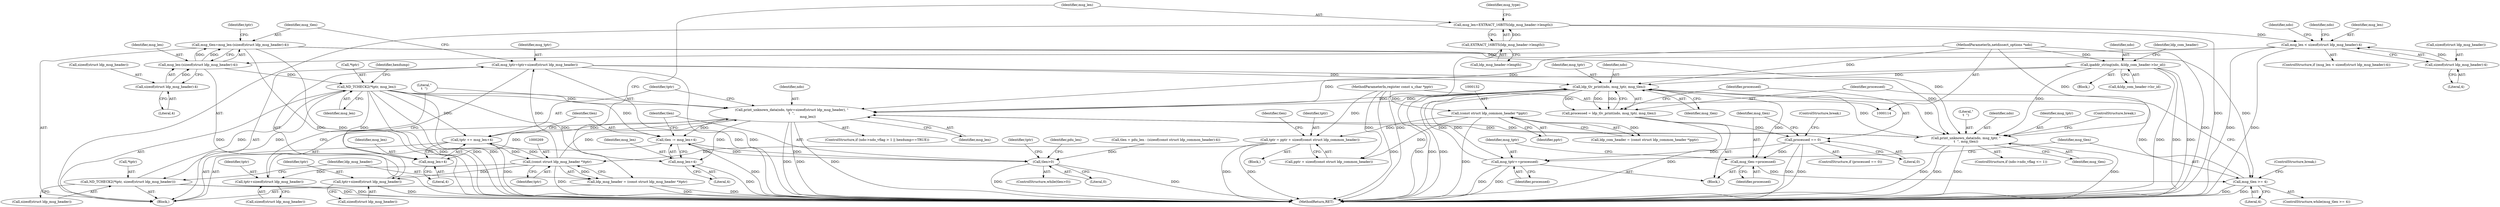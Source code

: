 digraph "0_tcpdump_aa5c6b710dfd8020d2c908d6b3bd41f1da719b3b@API" {
"1000343" [label="(Call,msg_tptr=tptr+sizeof(struct ldp_msg_header))"];
"1000268" [label="(Call,(const struct ldp_msg_header *)tptr)"];
"1000432" [label="(Call,tptr += msg_len+4)"];
"1000424" [label="(Call,print_unknown_data(ndo, tptr+sizeof(struct ldp_msg_header), \"\n\t  \",\n                               msg_len))"];
"1000382" [label="(Call,ldp_tlv_print(ndo, msg_tptr, msg_tlen))"];
"1000408" [label="(Call,print_unknown_data(ndo, msg_tptr, \"\n\t  \", msg_tlen))"];
"1000221" [label="(Call,ipaddr_string(ndo, &ldp_com_header->lsr_id))"];
"1000115" [label="(MethodParameterIn,netdissect_options *ndo)"];
"1000343" [label="(Call,msg_tptr=tptr+sizeof(struct ldp_msg_header))"];
"1000349" [label="(Call,msg_tlen=msg_len-(sizeof(struct ldp_msg_header)-4))"];
"1000351" [label="(Call,msg_len-(sizeof(struct ldp_msg_header)-4))"];
"1000285" [label="(Call,msg_len < sizeof(struct ldp_msg_header)-4)"];
"1000271" [label="(Call,msg_len=EXTRACT_16BITS(ldp_msg_header->length))"];
"1000273" [label="(Call,EXTRACT_16BITS(ldp_msg_header->length))"];
"1000287" [label="(Call,sizeof(struct ldp_msg_header)-4)"];
"1000353" [label="(Call,sizeof(struct ldp_msg_header)-4)"];
"1000394" [label="(Call,msg_tptr+=processed)"];
"1000387" [label="(Call,processed == 0)"];
"1000380" [label="(Call,processed = ldp_tlv_print(ndo, msg_tptr, msg_tlen))"];
"1000376" [label="(Call,msg_tlen >= 4)"];
"1000391" [label="(Call,msg_tlen-=processed)"];
"1000357" [label="(Call,ND_TCHECK2(*tptr, msg_len))"];
"1000261" [label="(Call,ND_TCHECK2(*tptr, sizeof(struct ldp_msg_header)))"];
"1000242" [label="(Call,tptr = pptr + sizeof(const struct ldp_common_header))"];
"1000131" [label="(Call,(const struct ldp_common_header *)pptr)"];
"1000116" [label="(MethodParameterIn,register const u_char *pptr)"];
"1000266" [label="(Call,ldp_msg_header = (const struct ldp_msg_header *)tptr)"];
"1000345" [label="(Call,tptr+sizeof(struct ldp_msg_header))"];
"1000426" [label="(Call,tptr+sizeof(struct ldp_msg_header))"];
"1000434" [label="(Call,msg_len+4)"];
"1000437" [label="(Call,tlen -= msg_len+4)"];
"1000257" [label="(Call,tlen>0)"];
"1000439" [label="(Call,msg_len+4)"];
"1000222" [label="(Identifier,ndo)"];
"1000410" [label="(Identifier,msg_tptr)"];
"1000273" [label="(Call,EXTRACT_16BITS(ldp_msg_header->length))"];
"1000116" [label="(MethodParameterIn,register const u_char *pptr)"];
"1000393" [label="(Identifier,processed)"];
"1000354" [label="(Call,sizeof(struct ldp_msg_header))"];
"1000439" [label="(Call,msg_len+4)"];
"1000266" [label="(Call,ldp_msg_header = (const struct ldp_msg_header *)tptr)"];
"1000425" [label="(Identifier,ndo)"];
"1000381" [label="(Identifier,processed)"];
"1000262" [label="(Call,*tptr)"];
"1000347" [label="(Call,sizeof(struct ldp_msg_header))"];
"1000285" [label="(Call,msg_len < sizeof(struct ldp_msg_header)-4)"];
"1000426" [label="(Call,tptr+sizeof(struct ldp_msg_header))"];
"1000257" [label="(Call,tlen>0)"];
"1000231" [label="(Identifier,ldp_com_header)"];
"1000432" [label="(Call,tptr += msg_len+4)"];
"1000270" [label="(Identifier,tptr)"];
"1000133" [label="(Identifier,pptr)"];
"1000440" [label="(Identifier,msg_len)"];
"1000350" [label="(Identifier,msg_tlen)"];
"1000287" [label="(Call,sizeof(struct ldp_msg_header)-4)"];
"1000271" [label="(Call,msg_len=EXTRACT_16BITS(ldp_msg_header->length))"];
"1000290" [label="(Literal,4)"];
"1000435" [label="(Identifier,msg_len)"];
"1000256" [label="(ControlStructure,while(tlen>0))"];
"1000413" [label="(ControlStructure,break;)"];
"1000431" [label="(Identifier,msg_len)"];
"1000391" [label="(Call,msg_tlen-=processed)"];
"1000352" [label="(Identifier,msg_len)"];
"1000356" [label="(Literal,4)"];
"1000131" [label="(Call,(const struct ldp_common_header *)pptr)"];
"1000390" [label="(ControlStructure,break;)"];
"1000258" [label="(Identifier,tlen)"];
"1000375" [label="(ControlStructure,while(msg_tlen >= 4))"];
"1000412" [label="(Identifier,msg_tlen)"];
"1000263" [label="(Identifier,tptr)"];
"1000377" [label="(Identifier,msg_tlen)"];
"1000388" [label="(Identifier,processed)"];
"1000359" [label="(Identifier,tptr)"];
"1000286" [label="(Identifier,msg_len)"];
"1000382" [label="(Call,ldp_tlv_print(ndo, msg_tptr, msg_tlen))"];
"1000343" [label="(Call,msg_tptr=tptr+sizeof(struct ldp_msg_header))"];
"1000380" [label="(Call,processed = ldp_tlv_print(ndo, msg_tptr, msg_tlen))"];
"1000316" [label="(Identifier,ndo)"];
"1000384" [label="(Identifier,msg_tptr)"];
"1000387" [label="(Call,processed == 0)"];
"1000223" [label="(Call,&ldp_com_header->lsr_id)"];
"1000397" [label="(ControlStructure,break;)"];
"1000249" [label="(Identifier,tlen)"];
"1000117" [label="(Block,)"];
"1000274" [label="(Call,ldp_msg_header->length)"];
"1000294" [label="(Identifier,ndo)"];
"1000395" [label="(Identifier,msg_tptr)"];
"1000267" [label="(Identifier,ldp_msg_header)"];
"1000455" [label="(MethodReturn,RET)"];
"1000394" [label="(Call,msg_tptr+=processed)"];
"1000243" [label="(Identifier,tptr)"];
"1000288" [label="(Call,sizeof(struct ldp_msg_header))"];
"1000437" [label="(Call,tlen -= msg_len+4)"];
"1000284" [label="(ControlStructure,if (msg_len < sizeof(struct ldp_msg_header)-4))"];
"1000242" [label="(Call,tptr = pptr + sizeof(const struct ldp_common_header))"];
"1000244" [label="(Call,pptr + sizeof(const struct ldp_common_header))"];
"1000402" [label="(ControlStructure,if (ndo->ndo_vflag <= 1))"];
"1000430" [label="(Literal,\"\n\t  \")"];
"1000349" [label="(Call,msg_tlen=msg_len-(sizeof(struct ldp_msg_header)-4))"];
"1000411" [label="(Literal,\"\n\t  \")"];
"1000444" [label="(Identifier,pdu_len)"];
"1000248" [label="(Call,tlen = pdu_len - (sizeof(const struct ldp_common_header)-4))"];
"1000353" [label="(Call,sizeof(struct ldp_msg_header)-4)"];
"1000129" [label="(Call,ldp_com_header = (const struct ldp_common_header *)pptr)"];
"1000346" [label="(Identifier,tptr)"];
"1000272" [label="(Identifier,msg_len)"];
"1000261" [label="(Call,ND_TCHECK2(*tptr, sizeof(struct ldp_msg_header)))"];
"1000379" [label="(Block,)"];
"1000360" [label="(Identifier,msg_len)"];
"1000115" [label="(MethodParameterIn,netdissect_options *ndo)"];
"1000408" [label="(Call,print_unknown_data(ndo, msg_tptr, \"\n\t  \", msg_tlen))"];
"1000264" [label="(Call,sizeof(struct ldp_msg_header))"];
"1000278" [label="(Identifier,msg_type)"];
"1000396" [label="(Identifier,processed)"];
"1000268" [label="(Call,(const struct ldp_msg_header *)tptr)"];
"1000357" [label="(Call,ND_TCHECK2(*tptr, msg_len))"];
"1000220" [label="(Block,)"];
"1000433" [label="(Identifier,tptr)"];
"1000383" [label="(Identifier,ndo)"];
"1000358" [label="(Call,*tptr)"];
"1000414" [label="(ControlStructure,if (ndo->ndo_vflag > 1 || hexdump==TRUE))"];
"1000438" [label="(Identifier,tlen)"];
"1000441" [label="(Literal,4)"];
"1000385" [label="(Identifier,msg_tlen)"];
"1000378" [label="(Literal,4)"];
"1000427" [label="(Identifier,tptr)"];
"1000345" [label="(Call,tptr+sizeof(struct ldp_msg_header))"];
"1000434" [label="(Call,msg_len+4)"];
"1000221" [label="(Call,ipaddr_string(ndo, &ldp_com_header->lsr_id))"];
"1000344" [label="(Identifier,msg_tptr)"];
"1000409" [label="(Identifier,ndo)"];
"1000386" [label="(ControlStructure,if (processed == 0))"];
"1000259" [label="(Literal,0)"];
"1000362" [label="(Identifier,hexdump)"];
"1000428" [label="(Call,sizeof(struct ldp_msg_header))"];
"1000392" [label="(Identifier,msg_tlen)"];
"1000436" [label="(Literal,4)"];
"1000424" [label="(Call,print_unknown_data(ndo, tptr+sizeof(struct ldp_msg_header), \"\n\t  \",\n                               msg_len))"];
"1000260" [label="(Block,)"];
"1000389" [label="(Literal,0)"];
"1000376" [label="(Call,msg_tlen >= 4)"];
"1000351" [label="(Call,msg_len-(sizeof(struct ldp_msg_header)-4))"];
"1000343" -> "1000260"  [label="AST: "];
"1000343" -> "1000345"  [label="CFG: "];
"1000344" -> "1000343"  [label="AST: "];
"1000345" -> "1000343"  [label="AST: "];
"1000350" -> "1000343"  [label="CFG: "];
"1000343" -> "1000455"  [label="DDG: "];
"1000343" -> "1000455"  [label="DDG: "];
"1000268" -> "1000343"  [label="DDG: "];
"1000343" -> "1000382"  [label="DDG: "];
"1000343" -> "1000408"  [label="DDG: "];
"1000268" -> "1000266"  [label="AST: "];
"1000268" -> "1000270"  [label="CFG: "];
"1000269" -> "1000268"  [label="AST: "];
"1000270" -> "1000268"  [label="AST: "];
"1000266" -> "1000268"  [label="CFG: "];
"1000268" -> "1000455"  [label="DDG: "];
"1000268" -> "1000266"  [label="DDG: "];
"1000432" -> "1000268"  [label="DDG: "];
"1000242" -> "1000268"  [label="DDG: "];
"1000268" -> "1000345"  [label="DDG: "];
"1000268" -> "1000424"  [label="DDG: "];
"1000268" -> "1000426"  [label="DDG: "];
"1000268" -> "1000432"  [label="DDG: "];
"1000432" -> "1000260"  [label="AST: "];
"1000432" -> "1000434"  [label="CFG: "];
"1000433" -> "1000432"  [label="AST: "];
"1000434" -> "1000432"  [label="AST: "];
"1000438" -> "1000432"  [label="CFG: "];
"1000432" -> "1000455"  [label="DDG: "];
"1000424" -> "1000432"  [label="DDG: "];
"1000357" -> "1000432"  [label="DDG: "];
"1000424" -> "1000414"  [label="AST: "];
"1000424" -> "1000431"  [label="CFG: "];
"1000425" -> "1000424"  [label="AST: "];
"1000426" -> "1000424"  [label="AST: "];
"1000430" -> "1000424"  [label="AST: "];
"1000431" -> "1000424"  [label="AST: "];
"1000433" -> "1000424"  [label="CFG: "];
"1000424" -> "1000455"  [label="DDG: "];
"1000424" -> "1000455"  [label="DDG: "];
"1000424" -> "1000455"  [label="DDG: "];
"1000424" -> "1000382"  [label="DDG: "];
"1000424" -> "1000408"  [label="DDG: "];
"1000382" -> "1000424"  [label="DDG: "];
"1000408" -> "1000424"  [label="DDG: "];
"1000221" -> "1000424"  [label="DDG: "];
"1000115" -> "1000424"  [label="DDG: "];
"1000357" -> "1000424"  [label="DDG: "];
"1000424" -> "1000434"  [label="DDG: "];
"1000424" -> "1000437"  [label="DDG: "];
"1000424" -> "1000439"  [label="DDG: "];
"1000382" -> "1000380"  [label="AST: "];
"1000382" -> "1000385"  [label="CFG: "];
"1000383" -> "1000382"  [label="AST: "];
"1000384" -> "1000382"  [label="AST: "];
"1000385" -> "1000382"  [label="AST: "];
"1000380" -> "1000382"  [label="CFG: "];
"1000382" -> "1000455"  [label="DDG: "];
"1000382" -> "1000455"  [label="DDG: "];
"1000382" -> "1000455"  [label="DDG: "];
"1000382" -> "1000380"  [label="DDG: "];
"1000382" -> "1000380"  [label="DDG: "];
"1000382" -> "1000380"  [label="DDG: "];
"1000408" -> "1000382"  [label="DDG: "];
"1000221" -> "1000382"  [label="DDG: "];
"1000115" -> "1000382"  [label="DDG: "];
"1000394" -> "1000382"  [label="DDG: "];
"1000376" -> "1000382"  [label="DDG: "];
"1000382" -> "1000391"  [label="DDG: "];
"1000382" -> "1000394"  [label="DDG: "];
"1000382" -> "1000408"  [label="DDG: "];
"1000408" -> "1000402"  [label="AST: "];
"1000408" -> "1000412"  [label="CFG: "];
"1000409" -> "1000408"  [label="AST: "];
"1000410" -> "1000408"  [label="AST: "];
"1000411" -> "1000408"  [label="AST: "];
"1000412" -> "1000408"  [label="AST: "];
"1000413" -> "1000408"  [label="CFG: "];
"1000408" -> "1000455"  [label="DDG: "];
"1000408" -> "1000455"  [label="DDG: "];
"1000408" -> "1000455"  [label="DDG: "];
"1000408" -> "1000455"  [label="DDG: "];
"1000221" -> "1000408"  [label="DDG: "];
"1000115" -> "1000408"  [label="DDG: "];
"1000349" -> "1000408"  [label="DDG: "];
"1000221" -> "1000220"  [label="AST: "];
"1000221" -> "1000223"  [label="CFG: "];
"1000222" -> "1000221"  [label="AST: "];
"1000223" -> "1000221"  [label="AST: "];
"1000231" -> "1000221"  [label="CFG: "];
"1000221" -> "1000455"  [label="DDG: "];
"1000221" -> "1000455"  [label="DDG: "];
"1000221" -> "1000455"  [label="DDG: "];
"1000115" -> "1000221"  [label="DDG: "];
"1000115" -> "1000114"  [label="AST: "];
"1000115" -> "1000455"  [label="DDG: "];
"1000349" -> "1000260"  [label="AST: "];
"1000349" -> "1000351"  [label="CFG: "];
"1000350" -> "1000349"  [label="AST: "];
"1000351" -> "1000349"  [label="AST: "];
"1000359" -> "1000349"  [label="CFG: "];
"1000349" -> "1000455"  [label="DDG: "];
"1000349" -> "1000455"  [label="DDG: "];
"1000351" -> "1000349"  [label="DDG: "];
"1000351" -> "1000349"  [label="DDG: "];
"1000349" -> "1000376"  [label="DDG: "];
"1000351" -> "1000353"  [label="CFG: "];
"1000352" -> "1000351"  [label="AST: "];
"1000353" -> "1000351"  [label="AST: "];
"1000351" -> "1000455"  [label="DDG: "];
"1000285" -> "1000351"  [label="DDG: "];
"1000353" -> "1000351"  [label="DDG: "];
"1000351" -> "1000357"  [label="DDG: "];
"1000285" -> "1000284"  [label="AST: "];
"1000285" -> "1000287"  [label="CFG: "];
"1000286" -> "1000285"  [label="AST: "];
"1000287" -> "1000285"  [label="AST: "];
"1000294" -> "1000285"  [label="CFG: "];
"1000316" -> "1000285"  [label="CFG: "];
"1000285" -> "1000455"  [label="DDG: "];
"1000285" -> "1000455"  [label="DDG: "];
"1000271" -> "1000285"  [label="DDG: "];
"1000287" -> "1000285"  [label="DDG: "];
"1000271" -> "1000260"  [label="AST: "];
"1000271" -> "1000273"  [label="CFG: "];
"1000272" -> "1000271"  [label="AST: "];
"1000273" -> "1000271"  [label="AST: "];
"1000278" -> "1000271"  [label="CFG: "];
"1000271" -> "1000455"  [label="DDG: "];
"1000273" -> "1000271"  [label="DDG: "];
"1000273" -> "1000274"  [label="CFG: "];
"1000274" -> "1000273"  [label="AST: "];
"1000273" -> "1000455"  [label="DDG: "];
"1000287" -> "1000290"  [label="CFG: "];
"1000288" -> "1000287"  [label="AST: "];
"1000290" -> "1000287"  [label="AST: "];
"1000353" -> "1000356"  [label="CFG: "];
"1000354" -> "1000353"  [label="AST: "];
"1000356" -> "1000353"  [label="AST: "];
"1000394" -> "1000379"  [label="AST: "];
"1000394" -> "1000396"  [label="CFG: "];
"1000395" -> "1000394"  [label="AST: "];
"1000396" -> "1000394"  [label="AST: "];
"1000377" -> "1000394"  [label="CFG: "];
"1000394" -> "1000455"  [label="DDG: "];
"1000394" -> "1000455"  [label="DDG: "];
"1000387" -> "1000394"  [label="DDG: "];
"1000387" -> "1000386"  [label="AST: "];
"1000387" -> "1000389"  [label="CFG: "];
"1000388" -> "1000387"  [label="AST: "];
"1000389" -> "1000387"  [label="AST: "];
"1000390" -> "1000387"  [label="CFG: "];
"1000392" -> "1000387"  [label="CFG: "];
"1000387" -> "1000455"  [label="DDG: "];
"1000387" -> "1000455"  [label="DDG: "];
"1000380" -> "1000387"  [label="DDG: "];
"1000387" -> "1000391"  [label="DDG: "];
"1000380" -> "1000379"  [label="AST: "];
"1000381" -> "1000380"  [label="AST: "];
"1000388" -> "1000380"  [label="CFG: "];
"1000380" -> "1000455"  [label="DDG: "];
"1000376" -> "1000375"  [label="AST: "];
"1000376" -> "1000378"  [label="CFG: "];
"1000377" -> "1000376"  [label="AST: "];
"1000378" -> "1000376"  [label="AST: "];
"1000381" -> "1000376"  [label="CFG: "];
"1000397" -> "1000376"  [label="CFG: "];
"1000376" -> "1000455"  [label="DDG: "];
"1000376" -> "1000455"  [label="DDG: "];
"1000391" -> "1000376"  [label="DDG: "];
"1000391" -> "1000379"  [label="AST: "];
"1000391" -> "1000393"  [label="CFG: "];
"1000392" -> "1000391"  [label="AST: "];
"1000393" -> "1000391"  [label="AST: "];
"1000395" -> "1000391"  [label="CFG: "];
"1000357" -> "1000260"  [label="AST: "];
"1000357" -> "1000360"  [label="CFG: "];
"1000358" -> "1000357"  [label="AST: "];
"1000360" -> "1000357"  [label="AST: "];
"1000362" -> "1000357"  [label="CFG: "];
"1000357" -> "1000455"  [label="DDG: "];
"1000357" -> "1000455"  [label="DDG: "];
"1000357" -> "1000455"  [label="DDG: "];
"1000357" -> "1000261"  [label="DDG: "];
"1000261" -> "1000357"  [label="DDG: "];
"1000357" -> "1000434"  [label="DDG: "];
"1000357" -> "1000437"  [label="DDG: "];
"1000357" -> "1000439"  [label="DDG: "];
"1000261" -> "1000260"  [label="AST: "];
"1000261" -> "1000264"  [label="CFG: "];
"1000262" -> "1000261"  [label="AST: "];
"1000264" -> "1000261"  [label="AST: "];
"1000267" -> "1000261"  [label="CFG: "];
"1000261" -> "1000455"  [label="DDG: "];
"1000261" -> "1000455"  [label="DDG: "];
"1000242" -> "1000117"  [label="AST: "];
"1000242" -> "1000244"  [label="CFG: "];
"1000243" -> "1000242"  [label="AST: "];
"1000244" -> "1000242"  [label="AST: "];
"1000249" -> "1000242"  [label="CFG: "];
"1000242" -> "1000455"  [label="DDG: "];
"1000242" -> "1000455"  [label="DDG: "];
"1000131" -> "1000242"  [label="DDG: "];
"1000116" -> "1000242"  [label="DDG: "];
"1000131" -> "1000129"  [label="AST: "];
"1000131" -> "1000133"  [label="CFG: "];
"1000132" -> "1000131"  [label="AST: "];
"1000133" -> "1000131"  [label="AST: "];
"1000129" -> "1000131"  [label="CFG: "];
"1000131" -> "1000455"  [label="DDG: "];
"1000131" -> "1000129"  [label="DDG: "];
"1000116" -> "1000131"  [label="DDG: "];
"1000131" -> "1000244"  [label="DDG: "];
"1000116" -> "1000114"  [label="AST: "];
"1000116" -> "1000455"  [label="DDG: "];
"1000116" -> "1000244"  [label="DDG: "];
"1000266" -> "1000260"  [label="AST: "];
"1000267" -> "1000266"  [label="AST: "];
"1000272" -> "1000266"  [label="CFG: "];
"1000266" -> "1000455"  [label="DDG: "];
"1000266" -> "1000455"  [label="DDG: "];
"1000345" -> "1000347"  [label="CFG: "];
"1000346" -> "1000345"  [label="AST: "];
"1000347" -> "1000345"  [label="AST: "];
"1000345" -> "1000455"  [label="DDG: "];
"1000426" -> "1000428"  [label="CFG: "];
"1000427" -> "1000426"  [label="AST: "];
"1000428" -> "1000426"  [label="AST: "];
"1000430" -> "1000426"  [label="CFG: "];
"1000434" -> "1000436"  [label="CFG: "];
"1000435" -> "1000434"  [label="AST: "];
"1000436" -> "1000434"  [label="AST: "];
"1000437" -> "1000260"  [label="AST: "];
"1000437" -> "1000439"  [label="CFG: "];
"1000438" -> "1000437"  [label="AST: "];
"1000439" -> "1000437"  [label="AST: "];
"1000258" -> "1000437"  [label="CFG: "];
"1000437" -> "1000455"  [label="DDG: "];
"1000437" -> "1000257"  [label="DDG: "];
"1000257" -> "1000437"  [label="DDG: "];
"1000257" -> "1000256"  [label="AST: "];
"1000257" -> "1000259"  [label="CFG: "];
"1000258" -> "1000257"  [label="AST: "];
"1000259" -> "1000257"  [label="AST: "];
"1000263" -> "1000257"  [label="CFG: "];
"1000444" -> "1000257"  [label="CFG: "];
"1000257" -> "1000455"  [label="DDG: "];
"1000257" -> "1000455"  [label="DDG: "];
"1000248" -> "1000257"  [label="DDG: "];
"1000439" -> "1000441"  [label="CFG: "];
"1000440" -> "1000439"  [label="AST: "];
"1000441" -> "1000439"  [label="AST: "];
"1000439" -> "1000455"  [label="DDG: "];
}
